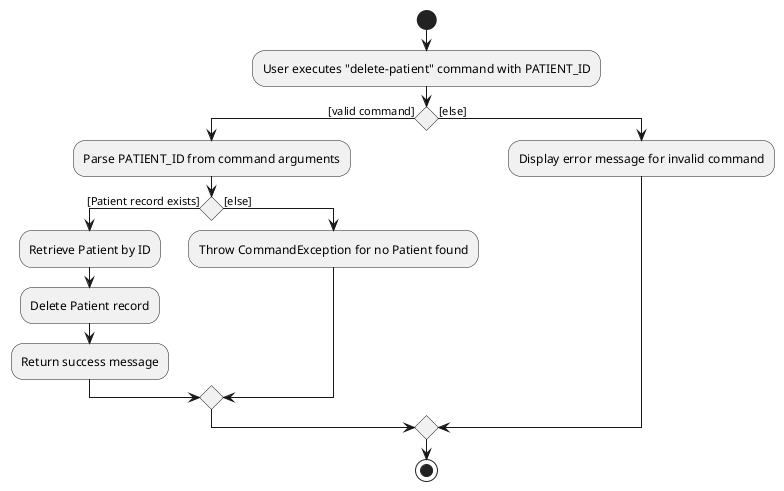 @startuml
start
:User executes "delete-patient" command with PATIENT_ID;

if () then ([valid command])
  :Parse PATIENT_ID from command arguments;

if () then ([Patient record exists])
  :Retrieve Patient by ID;
  :Delete Patient record;
  :Return success message;
else ([else])
  :Throw CommandException for no Patient found;
endif

else ([else])
    :Display error message for invalid command;
endif

stop
@enduml




